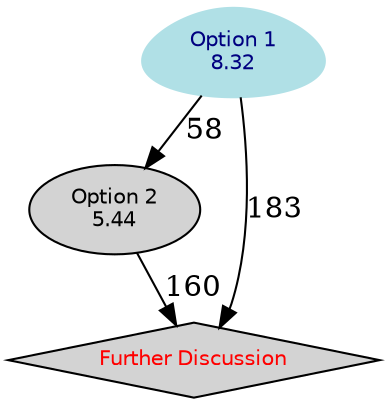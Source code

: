 digraph Results {
  ranksep=0.25;
 "Option 1\n8.32" [ style="filled" , color="powderblue", shape=egg, fontcolor="NavyBlue", fontname="Helvetica", fontsize=10  ];
 "Option 1\n8.32" -> "Option 2\n5.44" [ label="58" ];
 "Option 1\n8.32" -> "Further Discussion" [ label="183" ];
 "Option 2\n5.44" [ style="filled" , fontname="Helvetica", fontsize=10  ];
 "Option 2\n5.44" -> "Further Discussion" [ label="160" ];
 "Further Discussion" [ style="filled" , shape=diamond, fontcolor="Red", fontname="Helvetica", fontsize=10  ];
}
